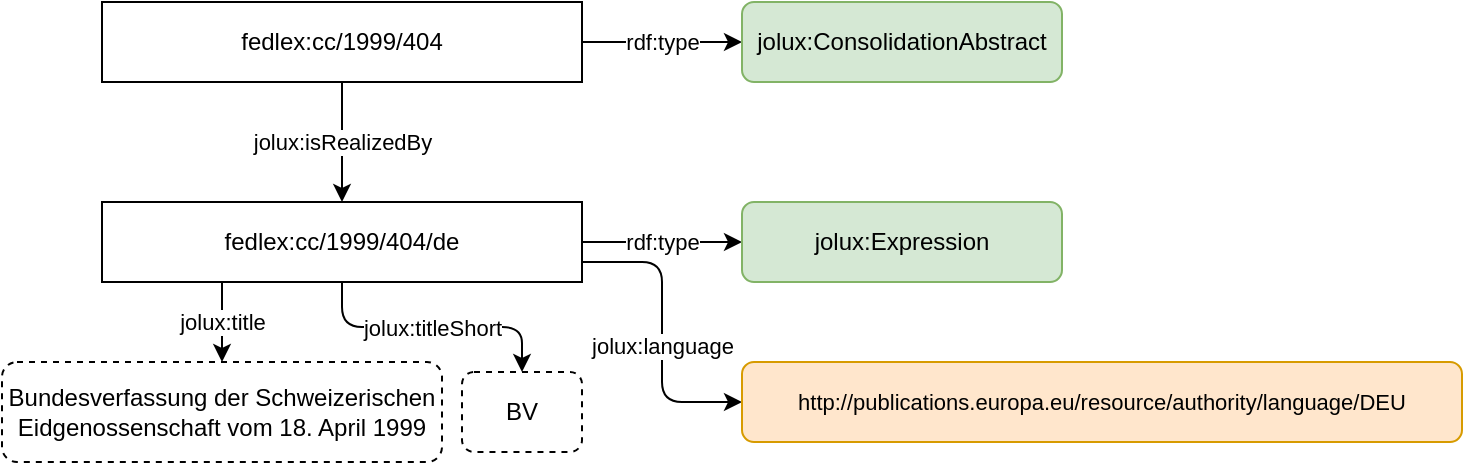 <mxfile>
    <diagram id="UD7f_GDpLrzFLFT0o44G" name="Page-1">
        <mxGraphModel dx="796" dy="893" grid="1" gridSize="10" guides="1" tooltips="1" connect="1" arrows="1" fold="1" page="1" pageScale="1" pageWidth="850" pageHeight="1100" math="0" shadow="0">
            <root>
                <mxCell id="0"/>
                <mxCell id="1" parent="0"/>
                <mxCell id="2" style="edgeStyle=orthogonalEdgeStyle;html=1;exitX=1;exitY=0.5;exitDx=0;exitDy=0;entryX=0;entryY=0.5;entryDx=0;entryDy=0;" parent="1" source="4" target="5" edge="1">
                    <mxGeometry relative="1" as="geometry"/>
                </mxCell>
                <mxCell id="3" value="&lt;div&gt;rdf:type&lt;/div&gt;" style="edgeLabel;html=1;align=center;verticalAlign=middle;resizable=0;points=[];" parent="2" vertex="1" connectable="0">
                    <mxGeometry relative="1" as="geometry">
                        <mxPoint as="offset"/>
                    </mxGeometry>
                </mxCell>
                <mxCell id="16" style="edgeStyle=none;html=1;entryX=0.5;entryY=0;entryDx=0;entryDy=0;" parent="1" source="4" target="14" edge="1">
                    <mxGeometry relative="1" as="geometry"/>
                </mxCell>
                <mxCell id="4" value="fedlex:cc/1999/404" style="rounded=0;whiteSpace=wrap;html=1;" parent="1" vertex="1">
                    <mxGeometry x="80" y="160" width="240" height="40" as="geometry"/>
                </mxCell>
                <mxCell id="5" value="jolux:ConsolidationAbstract" style="rounded=1;whiteSpace=wrap;html=1;fillColor=#d5e8d4;strokeColor=#82b366;" parent="1" vertex="1">
                    <mxGeometry x="400" y="160" width="160" height="40" as="geometry"/>
                </mxCell>
                <mxCell id="13" value="jolux:isRealizedBy" style="edgeLabel;html=1;align=center;verticalAlign=middle;resizable=0;points=[];" parent="1" vertex="1" connectable="0">
                    <mxGeometry x="200" y="230" as="geometry"/>
                </mxCell>
                <mxCell id="18" value="rdf:type" style="edgeStyle=none;html=1;" parent="1" source="14" target="17" edge="1">
                    <mxGeometry relative="1" as="geometry"/>
                </mxCell>
                <mxCell id="19" value="jolux:language" style="edgeStyle=none;html=1;entryX=0;entryY=0.5;entryDx=0;entryDy=0;anchorPointDirection=1;exitX=1;exitY=0.75;exitDx=0;exitDy=0;" parent="1" source="14" target="15" edge="1">
                    <mxGeometry x="0.091" relative="1" as="geometry">
                        <Array as="points">
                            <mxPoint x="360" y="290"/>
                            <mxPoint x="360" y="360"/>
                        </Array>
                        <mxPoint as="offset"/>
                    </mxGeometry>
                </mxCell>
                <mxCell id="21" value="jolux:title" style="edgeStyle=none;html=1;entryX=0.5;entryY=0;entryDx=0;entryDy=0;exitX=0.25;exitY=1;exitDx=0;exitDy=0;" parent="1" source="14" target="20" edge="1">
                    <mxGeometry relative="1" as="geometry"/>
                </mxCell>
                <mxCell id="22" value="jolux:titleShort" style="edgeStyle=orthogonalEdgeStyle;html=1;entryX=0.5;entryY=0;entryDx=0;entryDy=0;" parent="1" source="14" target="24" edge="1">
                    <mxGeometry relative="1" as="geometry">
                        <mxPoint x="480" y="390" as="targetPoint"/>
                    </mxGeometry>
                </mxCell>
                <mxCell id="14" value="fedlex:cc/1999/404/de" style="rounded=0;whiteSpace=wrap;html=1;" parent="1" vertex="1">
                    <mxGeometry x="80" y="260" width="240" height="40" as="geometry"/>
                </mxCell>
                <mxCell id="15" value="&lt;font style=&quot;font-size: 12px;&quot;&gt;&lt;font style=&quot;font-size: 11px;&quot;&gt;http://publications.europa.eu/resource/authority/language/DEU&lt;/font&gt;&lt;/font&gt;" style="rounded=1;whiteSpace=wrap;html=1;fillColor=#ffe6cc;strokeColor=#d79b00;" parent="1" vertex="1">
                    <mxGeometry x="400" y="340" width="360" height="40" as="geometry"/>
                </mxCell>
                <mxCell id="17" value="jolux:Expression" style="rounded=1;whiteSpace=wrap;html=1;fillColor=#d5e8d4;strokeColor=#82b366;" parent="1" vertex="1">
                    <mxGeometry x="400" y="260" width="160" height="40" as="geometry"/>
                </mxCell>
                <mxCell id="20" value="Bundesverfassung der Schweizerischen Eidgenossenschaft vom 18. April 1999" style="rounded=1;whiteSpace=wrap;html=1;dashed=1;" parent="1" vertex="1">
                    <mxGeometry x="30" y="340" width="220" height="50" as="geometry"/>
                </mxCell>
                <mxCell id="24" value="BV" style="rounded=1;whiteSpace=wrap;html=1;dashed=1;" parent="1" vertex="1">
                    <mxGeometry x="260" y="345" width="60" height="40" as="geometry"/>
                </mxCell>
            </root>
        </mxGraphModel>
    </diagram>
</mxfile>